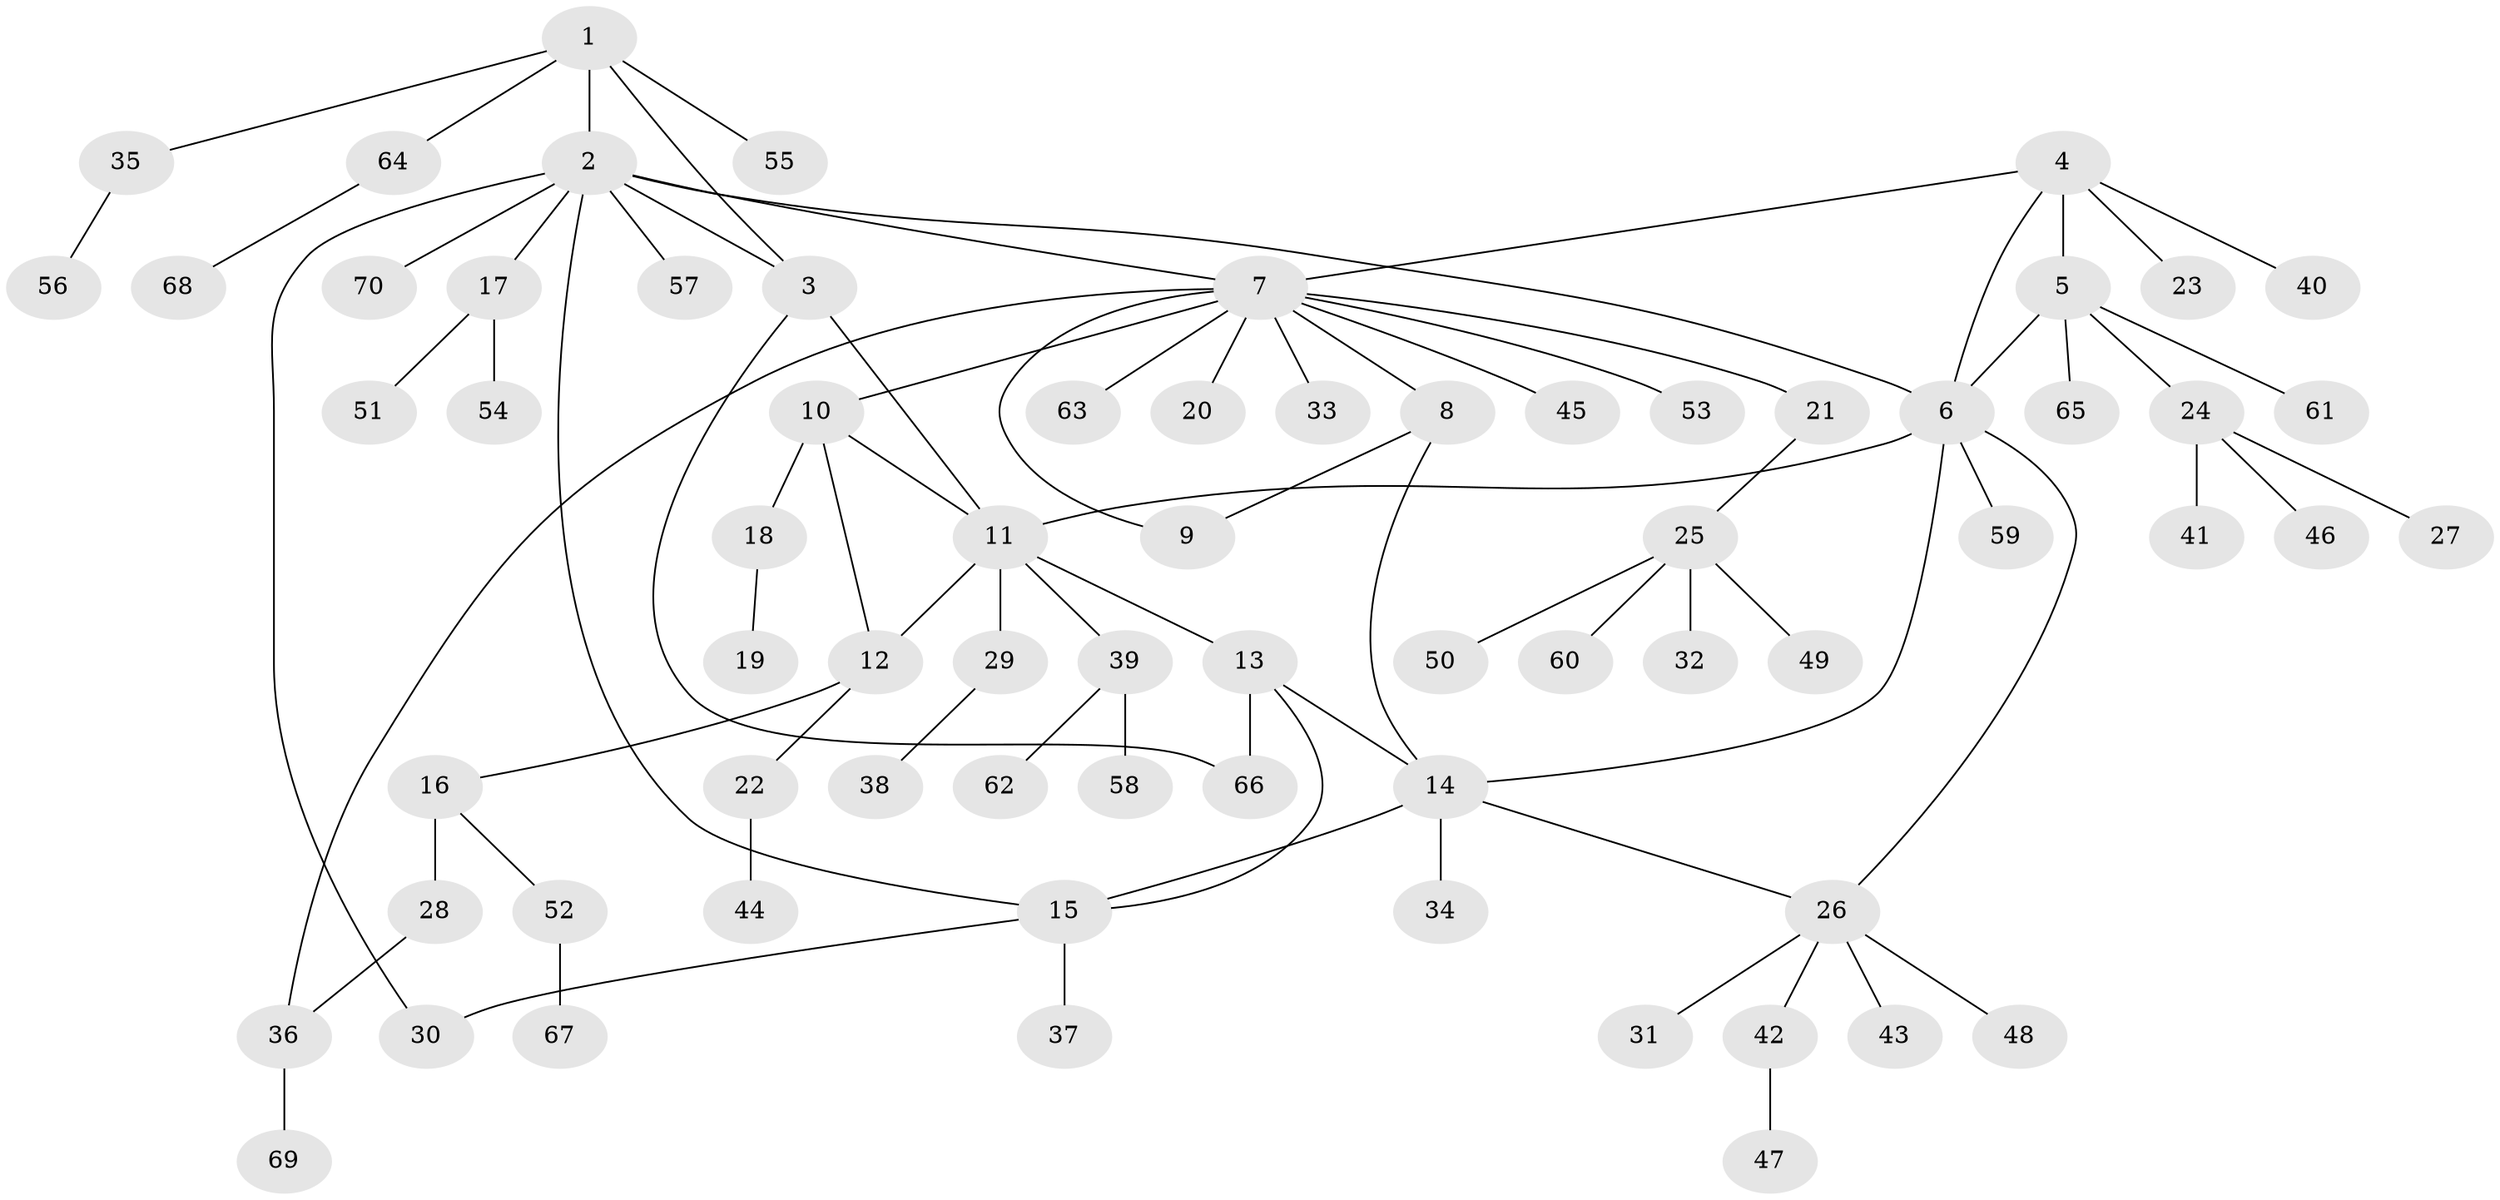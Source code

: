 // coarse degree distribution, {1: 0.6285714285714286, 15: 0.02857142857142857, 4: 0.02857142857142857, 5: 0.08571428571428572, 9: 0.02857142857142857, 2: 0.11428571428571428, 3: 0.08571428571428572}
// Generated by graph-tools (version 1.1) at 2025/19/03/04/25 18:19:36]
// undirected, 70 vertices, 84 edges
graph export_dot {
graph [start="1"]
  node [color=gray90,style=filled];
  1;
  2;
  3;
  4;
  5;
  6;
  7;
  8;
  9;
  10;
  11;
  12;
  13;
  14;
  15;
  16;
  17;
  18;
  19;
  20;
  21;
  22;
  23;
  24;
  25;
  26;
  27;
  28;
  29;
  30;
  31;
  32;
  33;
  34;
  35;
  36;
  37;
  38;
  39;
  40;
  41;
  42;
  43;
  44;
  45;
  46;
  47;
  48;
  49;
  50;
  51;
  52;
  53;
  54;
  55;
  56;
  57;
  58;
  59;
  60;
  61;
  62;
  63;
  64;
  65;
  66;
  67;
  68;
  69;
  70;
  1 -- 2;
  1 -- 3;
  1 -- 35;
  1 -- 55;
  1 -- 64;
  2 -- 3;
  2 -- 6;
  2 -- 7;
  2 -- 15;
  2 -- 17;
  2 -- 30;
  2 -- 57;
  2 -- 70;
  3 -- 11;
  3 -- 66;
  4 -- 5;
  4 -- 6;
  4 -- 7;
  4 -- 23;
  4 -- 40;
  5 -- 6;
  5 -- 24;
  5 -- 61;
  5 -- 65;
  6 -- 11;
  6 -- 14;
  6 -- 26;
  6 -- 59;
  7 -- 8;
  7 -- 9;
  7 -- 10;
  7 -- 20;
  7 -- 21;
  7 -- 33;
  7 -- 36;
  7 -- 45;
  7 -- 53;
  7 -- 63;
  8 -- 9;
  8 -- 14;
  10 -- 11;
  10 -- 12;
  10 -- 18;
  11 -- 12;
  11 -- 13;
  11 -- 29;
  11 -- 39;
  12 -- 16;
  12 -- 22;
  13 -- 14;
  13 -- 15;
  13 -- 66;
  14 -- 15;
  14 -- 26;
  14 -- 34;
  15 -- 30;
  15 -- 37;
  16 -- 28;
  16 -- 52;
  17 -- 51;
  17 -- 54;
  18 -- 19;
  21 -- 25;
  22 -- 44;
  24 -- 27;
  24 -- 41;
  24 -- 46;
  25 -- 32;
  25 -- 49;
  25 -- 50;
  25 -- 60;
  26 -- 31;
  26 -- 42;
  26 -- 43;
  26 -- 48;
  28 -- 36;
  29 -- 38;
  35 -- 56;
  36 -- 69;
  39 -- 58;
  39 -- 62;
  42 -- 47;
  52 -- 67;
  64 -- 68;
}
